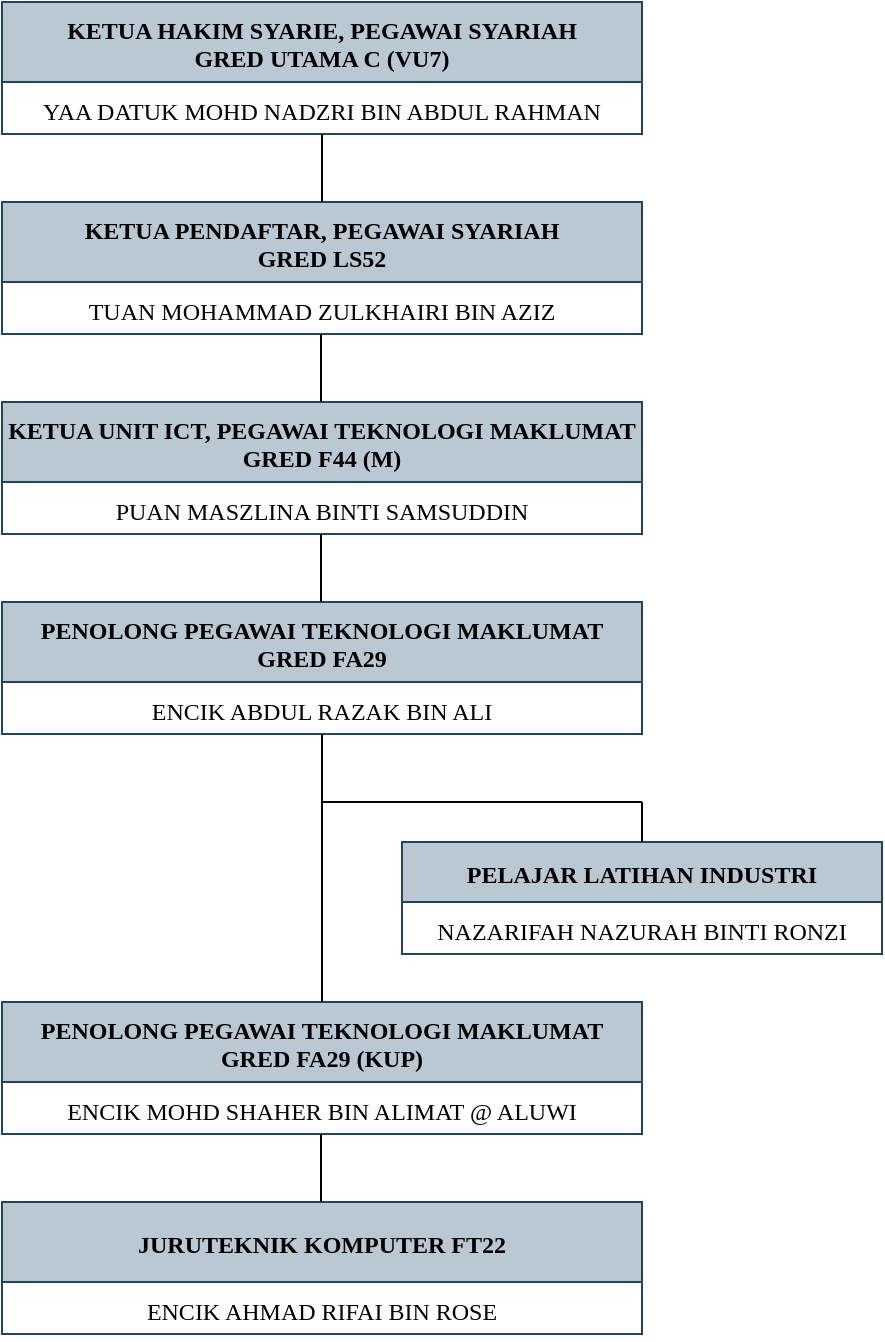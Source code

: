 <mxfile version="15.3.7" type="github">
  <diagram id="prtHgNgQTEPvFCAcTncT" name="Page-1">
    <mxGraphModel dx="868" dy="425" grid="1" gridSize="10" guides="1" tooltips="1" connect="1" arrows="1" fold="1" page="1" pageScale="1" pageWidth="827" pageHeight="1169" math="0" shadow="0">
      <root>
        <mxCell id="0" />
        <mxCell id="1" parent="0" />
        <mxCell id="SnzwPMzrApXxFTvkDAGG-2" value="KETUA PENDAFTAR, PEGAWAI SYARIAH&#xa;GRED LS52" style="swimlane;fontStyle=1;childLayout=stackLayout;horizontal=1;startSize=40;horizontalStack=0;resizeParent=1;resizeParentMax=0;resizeLast=0;collapsible=1;marginBottom=0;fontFamily=Times New Roman;verticalAlign=middle;spacingTop=1;fillColor=#bac8d3;strokeColor=#23445d;" vertex="1" parent="1">
          <mxGeometry x="240" y="140" width="320" height="66" as="geometry" />
        </mxCell>
        <mxCell id="SnzwPMzrApXxFTvkDAGG-3" value="TUAN MOHAMMAD ZULKHAIRI BIN AZIZ" style="text;align=center;verticalAlign=top;spacingLeft=4;spacingRight=4;overflow=hidden;rotatable=0;points=[[0,0.5],[1,0.5]];portConstraint=eastwest;fontFamily=Times New Roman;spacingTop=1;" vertex="1" parent="SnzwPMzrApXxFTvkDAGG-2">
          <mxGeometry y="40" width="320" height="26" as="geometry" />
        </mxCell>
        <mxCell id="SnzwPMzrApXxFTvkDAGG-11" value="JURUTEKNIK KOMPUTER FT22" style="swimlane;fontStyle=1;childLayout=stackLayout;horizontal=1;startSize=40;horizontalStack=0;resizeParent=1;resizeParentMax=0;resizeLast=0;collapsible=1;marginBottom=0;fontFamily=Times New Roman;verticalAlign=middle;spacingTop=1;fillColor=#bac8d3;strokeColor=#23445d;" vertex="1" parent="1">
          <mxGeometry x="240" y="640" width="320" height="66" as="geometry" />
        </mxCell>
        <mxCell id="SnzwPMzrApXxFTvkDAGG-12" value="ENCIK AHMAD RIFAI BIN ROSE" style="text;align=center;verticalAlign=top;spacingLeft=4;spacingRight=4;overflow=hidden;rotatable=0;points=[[0,0.5],[1,0.5]];portConstraint=eastwest;fontFamily=Times New Roman;spacingTop=1;" vertex="1" parent="SnzwPMzrApXxFTvkDAGG-11">
          <mxGeometry y="40" width="320" height="26" as="geometry" />
        </mxCell>
        <mxCell id="SnzwPMzrApXxFTvkDAGG-13" value="PELAJAR LATIHAN INDUSTRI" style="swimlane;fontStyle=1;childLayout=stackLayout;horizontal=1;startSize=30;horizontalStack=0;resizeParent=1;resizeParentMax=0;resizeLast=0;collapsible=1;marginBottom=0;fontFamily=Times New Roman;verticalAlign=middle;spacingTop=1;fillColor=#bac8d3;strokeColor=#23445d;" vertex="1" parent="1">
          <mxGeometry x="440" y="460" width="240" height="56" as="geometry" />
        </mxCell>
        <mxCell id="SnzwPMzrApXxFTvkDAGG-14" value="NAZARIFAH NAZURAH BINTI RONZI" style="text;align=center;verticalAlign=top;spacingLeft=4;spacingRight=4;overflow=hidden;rotatable=0;points=[[0,0.5],[1,0.5]];portConstraint=eastwest;fontFamily=Times New Roman;spacingTop=1;" vertex="1" parent="SnzwPMzrApXxFTvkDAGG-13">
          <mxGeometry y="30" width="240" height="26" as="geometry" />
        </mxCell>
        <mxCell id="SnzwPMzrApXxFTvkDAGG-15" value="KETUA HAKIM SYARIE, PEGAWAI SYARIAH&#xa;GRED UTAMA C (VU7)" style="swimlane;fontStyle=1;childLayout=stackLayout;horizontal=1;startSize=40;horizontalStack=0;resizeParent=1;resizeParentMax=0;resizeLast=0;collapsible=1;marginBottom=0;fontFamily=Times New Roman;verticalAlign=middle;spacingTop=1;labelBackgroundColor=none;fillColor=#bac8d3;strokeColor=#23445d;" vertex="1" parent="1">
          <mxGeometry x="240" y="40" width="320" height="66" as="geometry" />
        </mxCell>
        <mxCell id="SnzwPMzrApXxFTvkDAGG-16" value="YAA DATUK MOHD NADZRI BIN ABDUL RAHMAN" style="text;align=center;verticalAlign=top;spacingLeft=4;spacingRight=4;overflow=hidden;rotatable=0;points=[[0,0.5],[1,0.5]];portConstraint=eastwest;fontFamily=Times New Roman;spacingTop=1;" vertex="1" parent="SnzwPMzrApXxFTvkDAGG-15">
          <mxGeometry y="40" width="320" height="26" as="geometry" />
        </mxCell>
        <mxCell id="SnzwPMzrApXxFTvkDAGG-17" value="PENOLONG PEGAWAI TEKNOLOGI MAKLUMAT&#xa;GRED FA29 (KUP)" style="swimlane;fontStyle=1;childLayout=stackLayout;horizontal=1;startSize=40;horizontalStack=0;resizeParent=1;resizeParentMax=0;resizeLast=0;collapsible=1;marginBottom=0;fontFamily=Times New Roman;verticalAlign=middle;spacingTop=1;fillColor=#bac8d3;strokeColor=#23445d;" vertex="1" parent="1">
          <mxGeometry x="240" y="540" width="320" height="66" as="geometry" />
        </mxCell>
        <mxCell id="SnzwPMzrApXxFTvkDAGG-18" value="ENCIK MOHD SHAHER BIN ALIMAT @ ALUWI" style="text;align=center;verticalAlign=top;spacingLeft=4;spacingRight=4;overflow=hidden;rotatable=0;points=[[0,0.5],[1,0.5]];portConstraint=eastwest;fontFamily=Times New Roman;spacingTop=1;" vertex="1" parent="SnzwPMzrApXxFTvkDAGG-17">
          <mxGeometry y="40" width="320" height="26" as="geometry" />
        </mxCell>
        <mxCell id="SnzwPMzrApXxFTvkDAGG-19" value="KETUA UNIT ICT, PEGAWAI TEKNOLOGI MAKLUMAT&#xa;GRED F44 (M)" style="swimlane;fontStyle=1;childLayout=stackLayout;horizontal=1;startSize=40;horizontalStack=0;resizeParent=1;resizeParentMax=0;resizeLast=0;collapsible=1;marginBottom=0;fontFamily=Times New Roman;verticalAlign=middle;spacingTop=1;fillColor=#bac8d3;strokeColor=#23445d;" vertex="1" parent="1">
          <mxGeometry x="240" y="240" width="320" height="66" as="geometry" />
        </mxCell>
        <mxCell id="SnzwPMzrApXxFTvkDAGG-20" value="PUAN MASZLINA BINTI SAMSUDDIN" style="text;align=center;verticalAlign=top;spacingLeft=4;spacingRight=4;overflow=hidden;rotatable=0;points=[[0,0.5],[1,0.5]];portConstraint=eastwest;fontFamily=Times New Roman;spacingTop=1;" vertex="1" parent="SnzwPMzrApXxFTvkDAGG-19">
          <mxGeometry y="40" width="320" height="26" as="geometry" />
        </mxCell>
        <mxCell id="SnzwPMzrApXxFTvkDAGG-21" value="PENOLONG PEGAWAI TEKNOLOGI MAKLUMAT&#xa;GRED FA29" style="swimlane;fontStyle=1;childLayout=stackLayout;horizontal=1;startSize=40;horizontalStack=0;resizeParent=1;resizeParentMax=0;resizeLast=0;collapsible=1;marginBottom=0;fontFamily=Times New Roman;verticalAlign=middle;spacingTop=1;fillColor=#bac8d3;strokeColor=#23445d;" vertex="1" parent="1">
          <mxGeometry x="240" y="340" width="320" height="66" as="geometry" />
        </mxCell>
        <mxCell id="SnzwPMzrApXxFTvkDAGG-22" value="ENCIK ABDUL RAZAK BIN ALI" style="text;align=center;verticalAlign=top;spacingLeft=4;spacingRight=4;overflow=hidden;rotatable=0;points=[[0,0.5],[1,0.5]];portConstraint=eastwest;fontFamily=Times New Roman;spacingTop=1;" vertex="1" parent="SnzwPMzrApXxFTvkDAGG-21">
          <mxGeometry y="40" width="320" height="26" as="geometry" />
        </mxCell>
        <mxCell id="SnzwPMzrApXxFTvkDAGG-23" value="" style="endArrow=none;html=1;fontFamily=Times New Roman;exitX=0.5;exitY=0;exitDx=0;exitDy=0;" edge="1" parent="1" source="SnzwPMzrApXxFTvkDAGG-2" target="SnzwPMzrApXxFTvkDAGG-16">
          <mxGeometry width="50" height="50" relative="1" as="geometry">
            <mxPoint x="380" y="160" as="sourcePoint" />
            <mxPoint x="400" y="110" as="targetPoint" />
          </mxGeometry>
        </mxCell>
        <mxCell id="SnzwPMzrApXxFTvkDAGG-24" value="" style="endArrow=none;html=1;fontFamily=Times New Roman;exitX=0.5;exitY=0;exitDx=0;exitDy=0;" edge="1" parent="1">
          <mxGeometry width="50" height="50" relative="1" as="geometry">
            <mxPoint x="399.5" y="240" as="sourcePoint" />
            <mxPoint x="399.5" y="206" as="targetPoint" />
          </mxGeometry>
        </mxCell>
        <mxCell id="SnzwPMzrApXxFTvkDAGG-25" value="" style="endArrow=none;html=1;fontFamily=Times New Roman;exitX=0.5;exitY=0;exitDx=0;exitDy=0;" edge="1" parent="1">
          <mxGeometry width="50" height="50" relative="1" as="geometry">
            <mxPoint x="399.5" y="340" as="sourcePoint" />
            <mxPoint x="399.5" y="306" as="targetPoint" />
          </mxGeometry>
        </mxCell>
        <mxCell id="SnzwPMzrApXxFTvkDAGG-26" value="" style="endArrow=none;html=1;fontFamily=Times New Roman;exitX=0.5;exitY=0;exitDx=0;exitDy=0;" edge="1" parent="1">
          <mxGeometry width="50" height="50" relative="1" as="geometry">
            <mxPoint x="399.5" y="640" as="sourcePoint" />
            <mxPoint x="399.5" y="606" as="targetPoint" />
          </mxGeometry>
        </mxCell>
        <mxCell id="SnzwPMzrApXxFTvkDAGG-28" value="" style="endArrow=none;html=1;fontFamily=Times New Roman;exitX=0.5;exitY=0;exitDx=0;exitDy=0;" edge="1" parent="1" source="SnzwPMzrApXxFTvkDAGG-17" target="SnzwPMzrApXxFTvkDAGG-22">
          <mxGeometry width="50" height="50" relative="1" as="geometry">
            <mxPoint x="399.5" y="490" as="sourcePoint" />
            <mxPoint x="399.5" y="456" as="targetPoint" />
          </mxGeometry>
        </mxCell>
        <mxCell id="SnzwPMzrApXxFTvkDAGG-29" value="" style="endArrow=none;html=1;fontFamily=Times New Roman;" edge="1" parent="1">
          <mxGeometry width="50" height="50" relative="1" as="geometry">
            <mxPoint x="400" y="440" as="sourcePoint" />
            <mxPoint x="560" y="440" as="targetPoint" />
          </mxGeometry>
        </mxCell>
        <mxCell id="SnzwPMzrApXxFTvkDAGG-30" value="" style="endArrow=none;html=1;fontFamily=Times New Roman;" edge="1" parent="1" source="SnzwPMzrApXxFTvkDAGG-13">
          <mxGeometry width="50" height="50" relative="1" as="geometry">
            <mxPoint x="250" y="490" as="sourcePoint" />
            <mxPoint x="560" y="440" as="targetPoint" />
          </mxGeometry>
        </mxCell>
      </root>
    </mxGraphModel>
  </diagram>
</mxfile>
